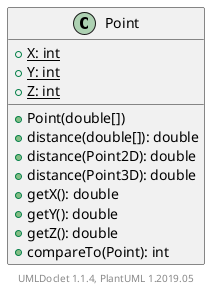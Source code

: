 @startuml

    class Point [[Point.html]] {
        {static} +X: int
        {static} +Y: int
        {static} +Z: int
        +Point(double[])
        +distance(double[]): double
        +distance(Point2D): double
        +distance(Point3D): double
        +getX(): double
        +getY(): double
        +getZ(): double
        +compareTo(Point): int
    }


    center footer UMLDoclet 1.1.4, PlantUML 1.2019.05
@enduml
